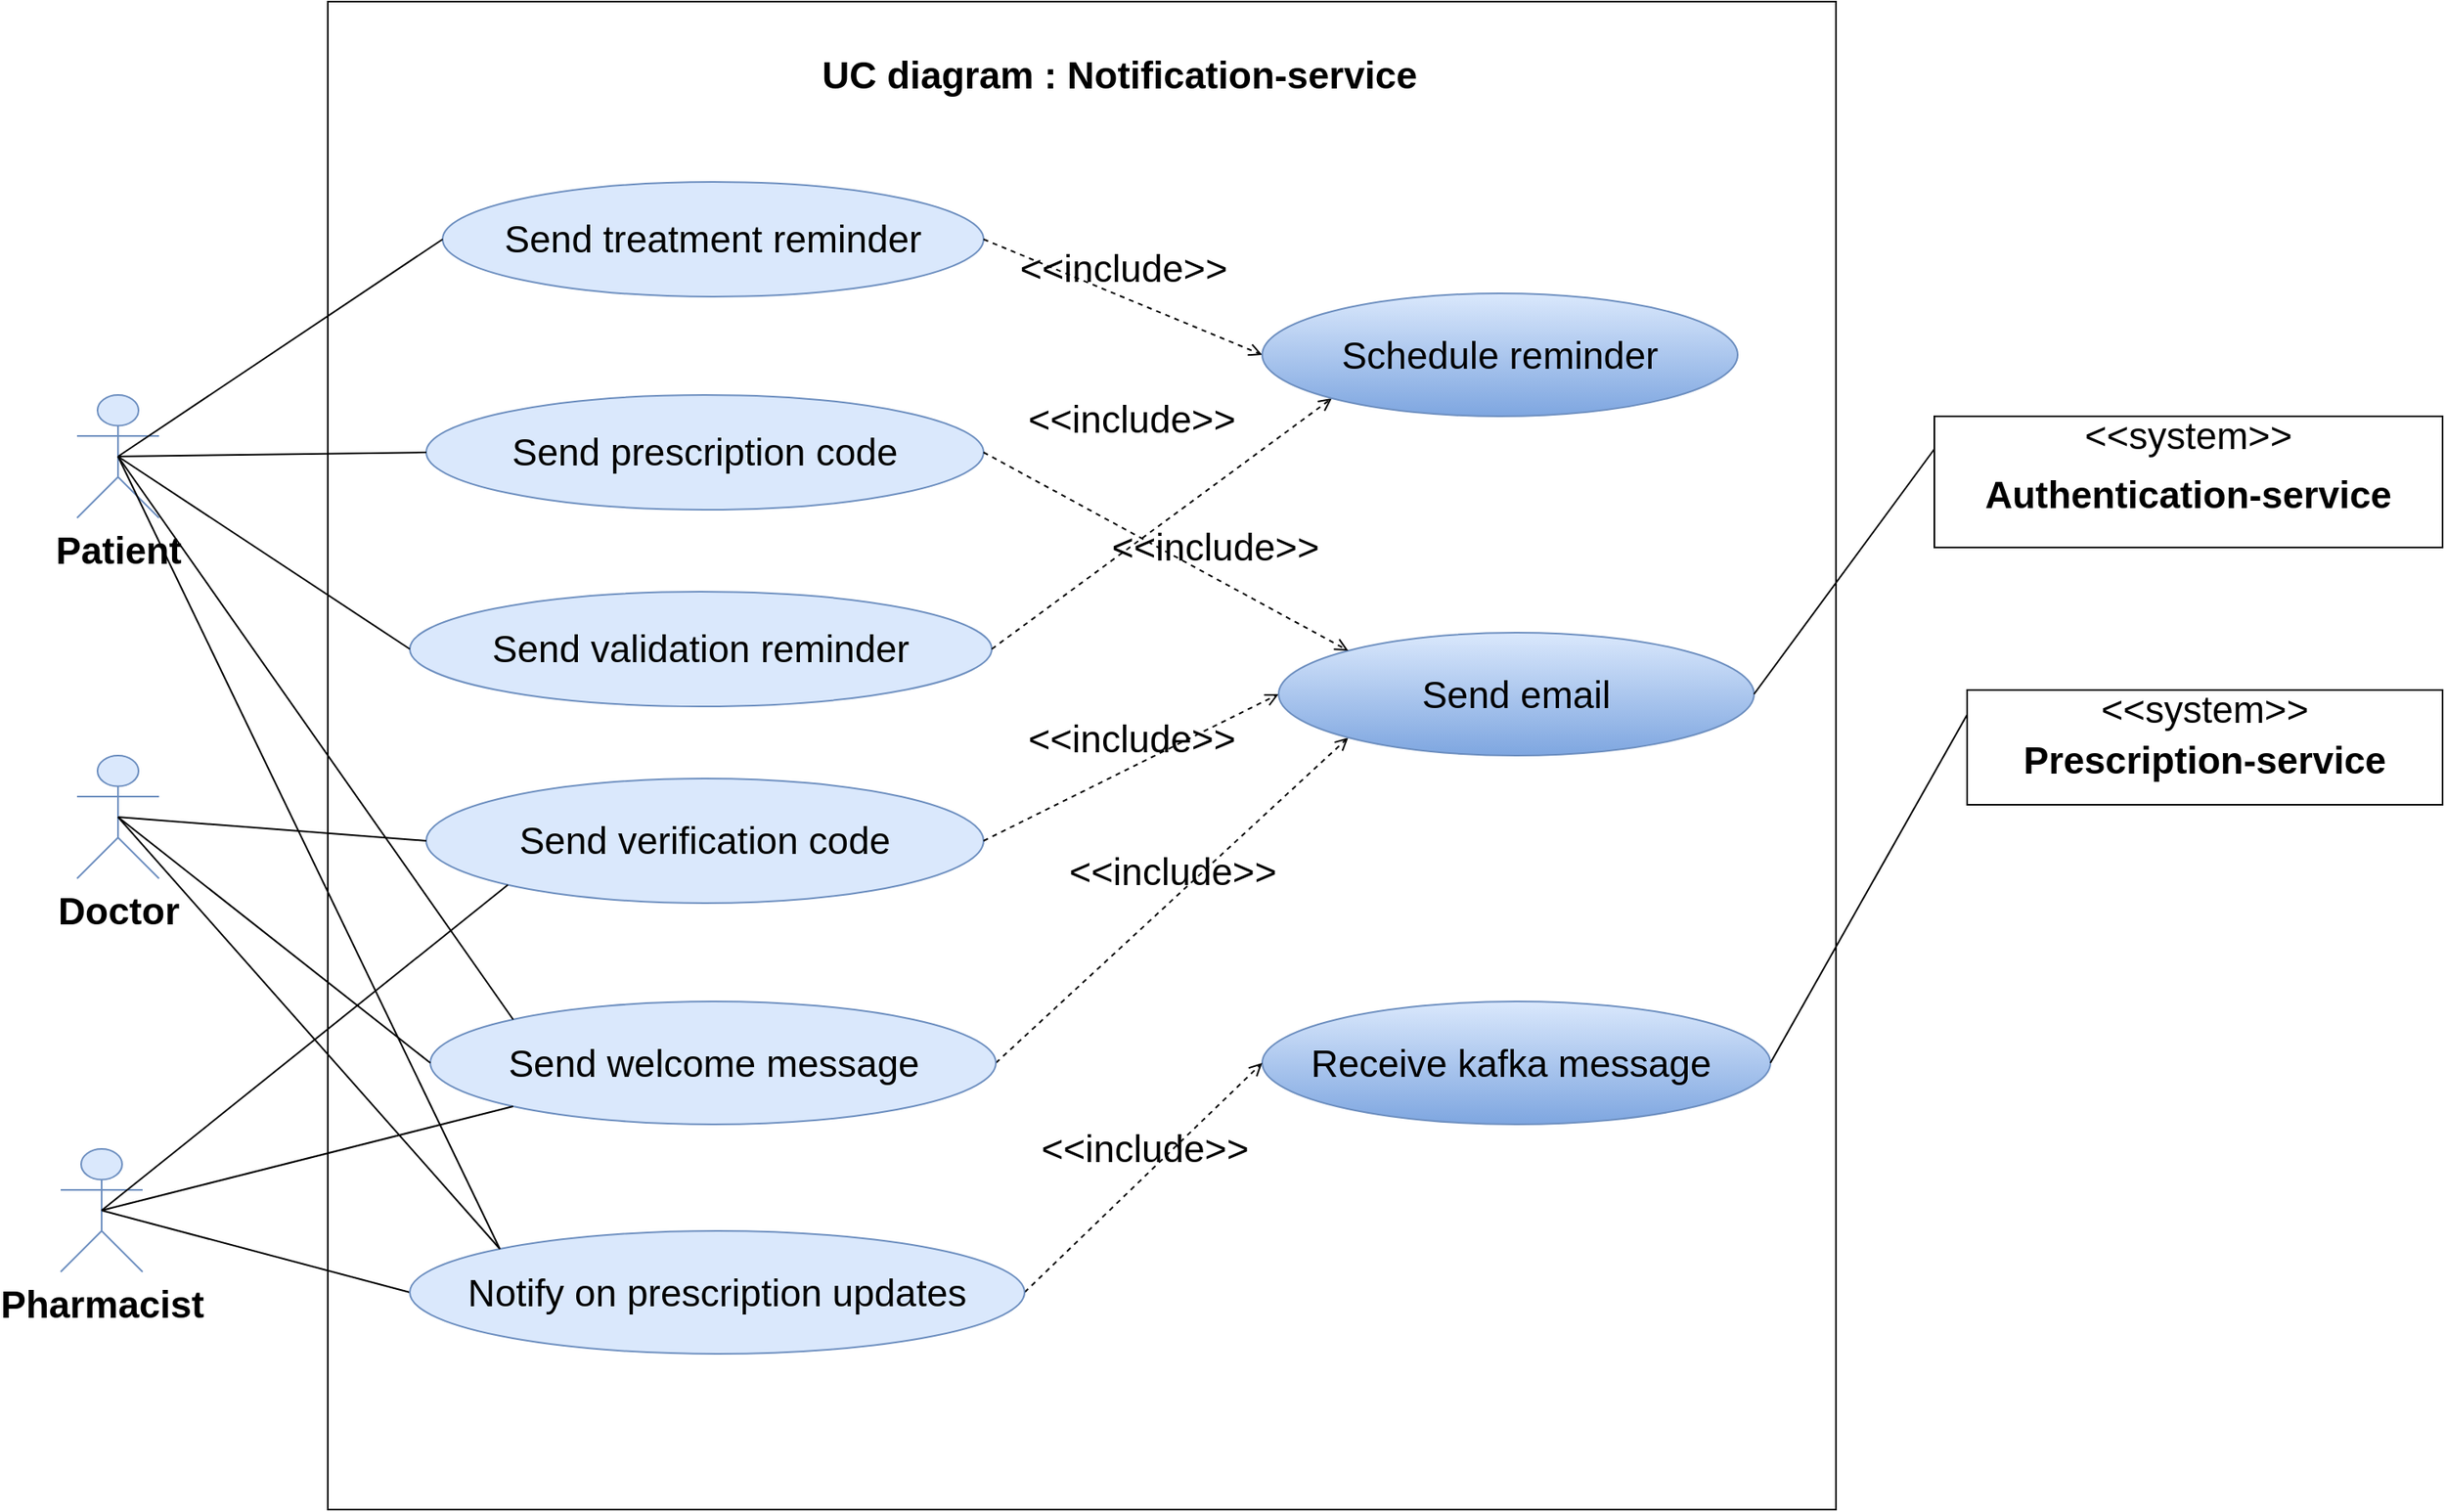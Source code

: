<mxfile version="28.1.2">
  <diagram name="Page-1" id="Hgk5A8NGxYXcA8wS1fOd">
    <mxGraphModel dx="2589" dy="1295" grid="1" gridSize="10" guides="1" tooltips="1" connect="1" arrows="1" fold="1" page="1" pageScale="1" pageWidth="4681" pageHeight="3300" math="0" shadow="0">
      <root>
        <mxCell id="0" />
        <mxCell id="1" parent="0" />
        <mxCell id="_czRCyyz4stW_Tamthie-1" value="&lt;b&gt;&lt;font&gt;Patient&lt;/font&gt;&lt;/b&gt;" style="shape=umlActor;verticalLabelPosition=bottom;verticalAlign=top;html=1;outlineConnect=0;fillColor=#dae8fc;strokeColor=#6c8ebf;fontSize=23;" parent="1" vertex="1">
          <mxGeometry x="447" y="290" width="50" height="75" as="geometry" />
        </mxCell>
        <mxCell id="_czRCyyz4stW_Tamthie-3" value="" style="whiteSpace=wrap;html=1;aspect=fixed;fontSize=23;" parent="1" vertex="1">
          <mxGeometry x="600" y="50" width="920" height="920" as="geometry" />
        </mxCell>
        <mxCell id="_czRCyyz4stW_Tamthie-4" value="&lt;b&gt;&lt;font&gt;UC diagram : Notification-service&lt;/font&gt;&lt;/b&gt;" style="text;html=1;align=center;verticalAlign=middle;whiteSpace=wrap;rounded=0;fontSize=23;" parent="1" vertex="1">
          <mxGeometry x="862.5" y="80" width="440" height="30" as="geometry" />
        </mxCell>
        <mxCell id="_czRCyyz4stW_Tamthie-6" value="Send treatment reminder" style="ellipse;whiteSpace=wrap;html=1;fillColor=#dae8fc;strokeColor=#6c8ebf;fontSize=23;" parent="1" vertex="1">
          <mxGeometry x="670" y="160" width="330" height="70" as="geometry" />
        </mxCell>
        <mxCell id="_czRCyyz4stW_Tamthie-7" value="&lt;table&gt;&lt;tbody&gt;&lt;tr&gt;&lt;td&gt;Send verification code&lt;table&gt;&lt;tbody&gt;&lt;tr&gt;&lt;/tr&gt;&lt;/tbody&gt;&lt;/table&gt;&lt;/td&gt;&lt;/tr&gt;&lt;/tbody&gt;&lt;/table&gt;" style="ellipse;whiteSpace=wrap;html=1;fillColor=#dae8fc;strokeColor=#6c8ebf;fontSize=23;" parent="1" vertex="1">
          <mxGeometry x="660" y="524" width="340" height="76" as="geometry" />
        </mxCell>
        <mxCell id="_czRCyyz4stW_Tamthie-11" value="&lt;table&gt;&lt;tbody&gt;&lt;tr&gt;&lt;td&gt;Receive kafka message&amp;nbsp;&lt;table&gt;&lt;tbody&gt;&lt;tr&gt;&lt;/tr&gt;&lt;/tbody&gt;&lt;/table&gt;&lt;/td&gt;&lt;/tr&gt;&lt;/tbody&gt;&lt;/table&gt;" style="ellipse;whiteSpace=wrap;html=1;fillColor=#dae8fc;strokeColor=#6c8ebf;gradientColor=#7ea6e0;fontSize=23;" parent="1" vertex="1">
          <mxGeometry x="1170" y="660" width="310" height="75" as="geometry" />
        </mxCell>
        <mxCell id="_czRCyyz4stW_Tamthie-12" value="" style="edgeStyle=none;html=1;endArrow=none;verticalAlign=bottom;rounded=0;exitX=0.5;exitY=0.5;exitDx=0;exitDy=0;exitPerimeter=0;entryX=0;entryY=0.5;entryDx=0;entryDy=0;fontSize=23;" parent="1" source="_czRCyyz4stW_Tamthie-1" target="_czRCyyz4stW_Tamthie-6" edge="1">
          <mxGeometry width="160" relative="1" as="geometry">
            <mxPoint x="1060" y="630" as="sourcePoint" />
            <mxPoint x="1220" y="630" as="targetPoint" />
          </mxGeometry>
        </mxCell>
        <mxCell id="_czRCyyz4stW_Tamthie-20" value="&lt;div&gt;Send validation reminder&lt;/div&gt;" style="ellipse;whiteSpace=wrap;html=1;fillColor=#dae8fc;strokeColor=#6c8ebf;fontSize=23;" parent="1" vertex="1">
          <mxGeometry x="650" y="410" width="355" height="70" as="geometry" />
        </mxCell>
        <mxCell id="_czRCyyz4stW_Tamthie-26" value="&lt;b&gt;&lt;font&gt;Doctor&lt;/font&gt;&lt;/b&gt;" style="shape=umlActor;verticalLabelPosition=bottom;verticalAlign=top;html=1;outlineConnect=0;fillColor=#dae8fc;strokeColor=#6c8ebf;fontSize=23;" parent="1" vertex="1">
          <mxGeometry x="447" y="510" width="50" height="75" as="geometry" />
        </mxCell>
        <mxCell id="_czRCyyz4stW_Tamthie-28" value="&amp;lt;&amp;lt;include&amp;gt;&amp;gt;" style="edgeStyle=none;html=1;endArrow=open;verticalAlign=bottom;dashed=1;labelBackgroundColor=none;rounded=0;exitX=1;exitY=0.5;exitDx=0;exitDy=0;entryX=0;entryY=1;entryDx=0;entryDy=0;fontSize=23;" parent="1" source="_czRCyyz4stW_Tamthie-20" target="RI0vNIRPvaZPcvNi2b6x-4" edge="1">
          <mxGeometry x="0.096" y="48" width="160" relative="1" as="geometry">
            <mxPoint x="860" y="650" as="sourcePoint" />
            <mxPoint x="1020" y="650" as="targetPoint" />
            <mxPoint as="offset" />
          </mxGeometry>
        </mxCell>
        <mxCell id="_czRCyyz4stW_Tamthie-29" value="&lt;b&gt;&lt;font&gt;Pharmacist&lt;/font&gt;&lt;/b&gt;" style="shape=umlActor;verticalLabelPosition=bottom;verticalAlign=top;html=1;outlineConnect=0;fillColor=#dae8fc;strokeColor=#6c8ebf;fontSize=23;" parent="1" vertex="1">
          <mxGeometry x="437" y="750" width="50" height="75" as="geometry" />
        </mxCell>
        <mxCell id="_czRCyyz4stW_Tamthie-30" value="&amp;lt;&amp;lt;include&amp;gt;&amp;gt;" style="edgeStyle=none;html=1;endArrow=open;verticalAlign=bottom;dashed=1;labelBackgroundColor=none;rounded=0;entryX=0;entryY=0.5;entryDx=0;entryDy=0;exitX=1;exitY=0.5;exitDx=0;exitDy=0;fontSize=23;" parent="1" source="_czRCyyz4stW_Tamthie-40" target="_czRCyyz4stW_Tamthie-11" edge="1">
          <mxGeometry width="160" relative="1" as="geometry">
            <mxPoint x="1030.0" y="865" as="sourcePoint" />
            <mxPoint x="1020" y="650" as="targetPoint" />
          </mxGeometry>
        </mxCell>
        <mxCell id="_czRCyyz4stW_Tamthie-33" value="" style="edgeStyle=none;html=1;endArrow=none;verticalAlign=bottom;rounded=0;entryX=0;entryY=0.5;entryDx=0;entryDy=0;fontSize=23;exitX=0.5;exitY=0.5;exitDx=0;exitDy=0;exitPerimeter=0;" parent="1" source="_czRCyyz4stW_Tamthie-1" target="_czRCyyz4stW_Tamthie-20" edge="1">
          <mxGeometry width="160" relative="1" as="geometry">
            <mxPoint x="460" y="328" as="sourcePoint" />
            <mxPoint x="1180" y="660" as="targetPoint" />
          </mxGeometry>
        </mxCell>
        <mxCell id="_czRCyyz4stW_Tamthie-34" value="&amp;lt;&amp;lt;include&amp;gt;&amp;gt;" style="edgeStyle=none;html=1;endArrow=open;verticalAlign=bottom;dashed=1;labelBackgroundColor=none;rounded=0;exitX=1;exitY=0.5;exitDx=0;exitDy=0;entryX=0;entryY=0.5;entryDx=0;entryDy=0;fontSize=23;" parent="1" source="_czRCyyz4stW_Tamthie-6" target="RI0vNIRPvaZPcvNi2b6x-4" edge="1">
          <mxGeometry width="160" relative="1" as="geometry">
            <mxPoint x="1200" y="660" as="sourcePoint" />
            <mxPoint x="1360" y="660" as="targetPoint" />
          </mxGeometry>
        </mxCell>
        <mxCell id="_czRCyyz4stW_Tamthie-35" value="" style="fontStyle=1;align=center;verticalAlign=middle;childLayout=stackLayout;horizontal=1;horizontalStack=0;resizeParent=1;resizeParentMax=0;resizeLast=0;marginBottom=0;fontSize=23;" parent="1" vertex="1">
          <mxGeometry x="1600" y="470" width="290" height="70" as="geometry" />
        </mxCell>
        <mxCell id="_czRCyyz4stW_Tamthie-36" value="&amp;lt;&amp;lt;system&amp;gt;&amp;gt;" style="html=1;align=center;spacing=0;verticalAlign=middle;strokeColor=none;fillColor=none;whiteSpace=wrap;spacingTop=3;fontSize=23;" parent="_czRCyyz4stW_Tamthie-35" vertex="1">
          <mxGeometry width="290" height="20" as="geometry" />
        </mxCell>
        <mxCell id="_czRCyyz4stW_Tamthie-37" value="Prescription-service" style="html=1;align=center;spacing=0;verticalAlign=middle;strokeColor=none;fillColor=none;whiteSpace=wrap;spacingBottom=4;fontStyle=1;fontSize=23;" parent="_czRCyyz4stW_Tamthie-35" vertex="1">
          <mxGeometry y="20" width="290" height="50" as="geometry" />
        </mxCell>
        <mxCell id="_czRCyyz4stW_Tamthie-38" value="" style="edgeStyle=none;html=1;endArrow=none;verticalAlign=bottom;rounded=0;exitX=1;exitY=0.5;exitDx=0;exitDy=0;entryX=0;entryY=0.75;entryDx=0;entryDy=0;fontSize=23;" parent="1" source="_czRCyyz4stW_Tamthie-11" target="_czRCyyz4stW_Tamthie-36" edge="1">
          <mxGeometry width="160" relative="1" as="geometry">
            <mxPoint x="1510" y="670" as="sourcePoint" />
            <mxPoint x="1670" y="670" as="targetPoint" />
          </mxGeometry>
        </mxCell>
        <mxCell id="_czRCyyz4stW_Tamthie-39" value="" style="edgeStyle=none;html=1;endArrow=none;verticalAlign=bottom;rounded=0;entryX=0;entryY=0.5;entryDx=0;entryDy=0;exitX=0.5;exitY=0.5;exitDx=0;exitDy=0;exitPerimeter=0;fontSize=23;" parent="1" source="_czRCyyz4stW_Tamthie-29" target="_czRCyyz4stW_Tamthie-40" edge="1">
          <mxGeometry width="160" relative="1" as="geometry">
            <mxPoint x="920" y="580" as="sourcePoint" />
            <mxPoint x="683.39" y="836.7" as="targetPoint" />
          </mxGeometry>
        </mxCell>
        <mxCell id="_czRCyyz4stW_Tamthie-40" value="&lt;table&gt;&lt;tbody&gt;&lt;tr&gt;&lt;td&gt;Notify on prescription updates&lt;table&gt;&lt;tbody&gt;&lt;tr&gt;&lt;/tr&gt;&lt;/tbody&gt;&lt;/table&gt;&lt;/td&gt;&lt;/tr&gt;&lt;/tbody&gt;&lt;/table&gt;" style="ellipse;whiteSpace=wrap;html=1;fillColor=#dae8fc;strokeColor=#6c8ebf;fontSize=23;" parent="1" vertex="1">
          <mxGeometry x="650" y="800" width="375" height="75" as="geometry" />
        </mxCell>
        <mxCell id="_czRCyyz4stW_Tamthie-42" value="" style="edgeStyle=none;html=1;endArrow=none;verticalAlign=bottom;rounded=0;exitX=0.5;exitY=0.5;exitDx=0;exitDy=0;exitPerimeter=0;entryX=0;entryY=0;entryDx=0;entryDy=0;fontSize=23;" parent="1" source="_czRCyyz4stW_Tamthie-26" target="_czRCyyz4stW_Tamthie-40" edge="1">
          <mxGeometry width="160" relative="1" as="geometry">
            <mxPoint x="840" y="610" as="sourcePoint" />
            <mxPoint x="1000" y="610" as="targetPoint" />
          </mxGeometry>
        </mxCell>
        <mxCell id="_czRCyyz4stW_Tamthie-43" value="&amp;lt;&amp;lt;include&amp;gt;&amp;gt;" style="edgeStyle=none;html=1;endArrow=open;verticalAlign=bottom;dashed=1;labelBackgroundColor=none;rounded=0;entryX=0;entryY=0.5;entryDx=0;entryDy=0;exitX=1;exitY=0.5;exitDx=0;exitDy=0;fontSize=23;" parent="1" source="_czRCyyz4stW_Tamthie-7" target="RI0vNIRPvaZPcvNi2b6x-5" edge="1">
          <mxGeometry width="160" relative="1" as="geometry">
            <mxPoint x="770" y="610" as="sourcePoint" />
            <mxPoint x="930" y="610" as="targetPoint" />
          </mxGeometry>
        </mxCell>
        <mxCell id="_czRCyyz4stW_Tamthie-44" value="&amp;lt;&amp;lt;include&amp;gt;&amp;gt;" style="edgeStyle=none;html=1;endArrow=open;verticalAlign=bottom;dashed=1;labelBackgroundColor=none;rounded=0;exitX=1;exitY=0.5;exitDx=0;exitDy=0;entryX=0;entryY=1;entryDx=0;entryDy=0;fontSize=23;" parent="1" source="RI0vNIRPvaZPcvNi2b6x-9" target="RI0vNIRPvaZPcvNi2b6x-5" edge="1">
          <mxGeometry width="160" relative="1" as="geometry">
            <mxPoint x="770" y="610" as="sourcePoint" />
            <mxPoint x="930" y="610" as="targetPoint" />
          </mxGeometry>
        </mxCell>
        <mxCell id="RI0vNIRPvaZPcvNi2b6x-4" value="&lt;table&gt;&lt;tbody&gt;&lt;tr&gt;&lt;td&gt;Schedule reminder&lt;table&gt;&lt;tbody&gt;&lt;tr&gt;&lt;/tr&gt;&lt;/tbody&gt;&lt;/table&gt;&lt;/td&gt;&lt;/tr&gt;&lt;/tbody&gt;&lt;/table&gt;" style="ellipse;whiteSpace=wrap;html=1;fillColor=#dae8fc;strokeColor=#6c8ebf;gradientColor=#7ea6e0;fontSize=23;" parent="1" vertex="1">
          <mxGeometry x="1170" y="228" width="290" height="75" as="geometry" />
        </mxCell>
        <mxCell id="RI0vNIRPvaZPcvNi2b6x-5" value="&lt;table&gt;&lt;tbody&gt;&lt;tr&gt;&lt;td&gt;Send email&lt;table&gt;&lt;tbody&gt;&lt;tr&gt;&lt;/tr&gt;&lt;/tbody&gt;&lt;/table&gt;&lt;/td&gt;&lt;/tr&gt;&lt;/tbody&gt;&lt;/table&gt;" style="ellipse;whiteSpace=wrap;html=1;fillColor=#dae8fc;strokeColor=#6c8ebf;gradientColor=#7ea6e0;fontSize=23;" parent="1" vertex="1">
          <mxGeometry x="1180" y="435" width="290" height="75" as="geometry" />
        </mxCell>
        <mxCell id="RI0vNIRPvaZPcvNi2b6x-6" value="" style="fontStyle=1;align=center;verticalAlign=middle;childLayout=stackLayout;horizontal=1;horizontalStack=0;resizeParent=1;resizeParentMax=0;resizeLast=0;marginBottom=0;fontSize=23;" parent="1" vertex="1">
          <mxGeometry x="1580" y="303" width="310" height="80" as="geometry" />
        </mxCell>
        <mxCell id="RI0vNIRPvaZPcvNi2b6x-7" value="&amp;lt;&amp;lt;system&amp;gt;&amp;gt;" style="html=1;align=center;spacing=0;verticalAlign=middle;strokeColor=none;fillColor=none;whiteSpace=wrap;spacingTop=3;fontSize=23;" parent="RI0vNIRPvaZPcvNi2b6x-6" vertex="1">
          <mxGeometry width="310" height="20" as="geometry" />
        </mxCell>
        <mxCell id="RI0vNIRPvaZPcvNi2b6x-8" value="Authentication-service" style="html=1;align=center;spacing=0;verticalAlign=middle;strokeColor=none;fillColor=none;whiteSpace=wrap;spacingBottom=4;fontStyle=1;fontSize=23;" parent="RI0vNIRPvaZPcvNi2b6x-6" vertex="1">
          <mxGeometry y="20" width="310" height="60" as="geometry" />
        </mxCell>
        <mxCell id="RI0vNIRPvaZPcvNi2b6x-9" value="&lt;table&gt;&lt;tbody&gt;&lt;tr&gt;&lt;td&gt;Send welcome message&lt;table&gt;&lt;tbody&gt;&lt;tr&gt;&lt;/tr&gt;&lt;/tbody&gt;&lt;/table&gt;&lt;/td&gt;&lt;/tr&gt;&lt;/tbody&gt;&lt;/table&gt;" style="ellipse;whiteSpace=wrap;html=1;fillColor=#dae8fc;strokeColor=#6c8ebf;fontSize=23;" parent="1" vertex="1">
          <mxGeometry x="662.5" y="660" width="345" height="75" as="geometry" />
        </mxCell>
        <mxCell id="RI0vNIRPvaZPcvNi2b6x-10" value="" style="edgeStyle=none;html=1;endArrow=none;verticalAlign=bottom;rounded=0;exitX=1;exitY=0.5;exitDx=0;exitDy=0;entryX=0;entryY=0;entryDx=0;entryDy=0;fontSize=23;" parent="1" source="RI0vNIRPvaZPcvNi2b6x-5" target="RI0vNIRPvaZPcvNi2b6x-8" edge="1">
          <mxGeometry width="160" relative="1" as="geometry">
            <mxPoint x="1560" y="410.5" as="sourcePoint" />
            <mxPoint x="1640" y="603" as="targetPoint" />
          </mxGeometry>
        </mxCell>
        <mxCell id="RI0vNIRPvaZPcvNi2b6x-11" value="" style="edgeStyle=none;html=1;endArrow=none;verticalAlign=bottom;rounded=0;exitX=0.5;exitY=0.5;exitDx=0;exitDy=0;exitPerimeter=0;entryX=0;entryY=0.5;entryDx=0;entryDy=0;fontSize=23;" parent="1" source="_czRCyyz4stW_Tamthie-26" target="_czRCyyz4stW_Tamthie-7" edge="1">
          <mxGeometry width="160" relative="1" as="geometry">
            <mxPoint x="490" y="500" as="sourcePoint" />
            <mxPoint x="675" y="727" as="targetPoint" />
          </mxGeometry>
        </mxCell>
        <mxCell id="RI0vNIRPvaZPcvNi2b6x-12" value="" style="edgeStyle=none;html=1;endArrow=none;verticalAlign=bottom;rounded=0;exitX=0.5;exitY=0.5;exitDx=0;exitDy=0;exitPerimeter=0;entryX=0;entryY=1;entryDx=0;entryDy=0;fontSize=23;" parent="1" source="_czRCyyz4stW_Tamthie-29" target="_czRCyyz4stW_Tamthie-7" edge="1">
          <mxGeometry width="160" relative="1" as="geometry">
            <mxPoint x="540" y="690" as="sourcePoint" />
            <mxPoint x="725" y="917" as="targetPoint" />
          </mxGeometry>
        </mxCell>
        <mxCell id="RI0vNIRPvaZPcvNi2b6x-13" value="" style="edgeStyle=none;html=1;endArrow=none;verticalAlign=bottom;rounded=0;exitX=0.5;exitY=0.5;exitDx=0;exitDy=0;exitPerimeter=0;entryX=0;entryY=0.5;entryDx=0;entryDy=0;fontSize=23;" parent="1" source="_czRCyyz4stW_Tamthie-26" target="RI0vNIRPvaZPcvNi2b6x-9" edge="1">
          <mxGeometry width="160" relative="1" as="geometry">
            <mxPoint x="410" y="690" as="sourcePoint" />
            <mxPoint x="595" y="967" as="targetPoint" />
          </mxGeometry>
        </mxCell>
        <mxCell id="RI0vNIRPvaZPcvNi2b6x-14" value="" style="edgeStyle=none;html=1;endArrow=none;verticalAlign=bottom;rounded=0;exitX=0.5;exitY=0.5;exitDx=0;exitDy=0;exitPerimeter=0;entryX=0;entryY=1;entryDx=0;entryDy=0;fontSize=23;" parent="1" source="_czRCyyz4stW_Tamthie-29" target="RI0vNIRPvaZPcvNi2b6x-9" edge="1">
          <mxGeometry width="160" relative="1" as="geometry">
            <mxPoint x="600" y="730" as="sourcePoint" />
            <mxPoint x="785" y="1007" as="targetPoint" />
          </mxGeometry>
        </mxCell>
        <mxCell id="RI0vNIRPvaZPcvNi2b6x-15" value="" style="edgeStyle=none;html=1;endArrow=none;verticalAlign=bottom;rounded=0;exitX=0.5;exitY=0.5;exitDx=0;exitDy=0;exitPerimeter=0;entryX=0;entryY=0;entryDx=0;entryDy=0;fontSize=23;" parent="1" source="_czRCyyz4stW_Tamthie-1" target="RI0vNIRPvaZPcvNi2b6x-9" edge="1">
          <mxGeometry width="160" relative="1" as="geometry">
            <mxPoint x="660" y="720" as="sourcePoint" />
            <mxPoint x="845" y="997" as="targetPoint" />
          </mxGeometry>
        </mxCell>
        <mxCell id="RI0vNIRPvaZPcvNi2b6x-16" value="&lt;table&gt;&lt;tbody&gt;&lt;tr&gt;&lt;td&gt;Send prescription code&lt;table&gt;&lt;tbody&gt;&lt;tr&gt;&lt;/tr&gt;&lt;/tbody&gt;&lt;/table&gt;&lt;/td&gt;&lt;/tr&gt;&lt;/tbody&gt;&lt;/table&gt;" style="ellipse;whiteSpace=wrap;html=1;fillColor=#dae8fc;strokeColor=#6c8ebf;fontSize=23;" parent="1" vertex="1">
          <mxGeometry x="660" y="290" width="340" height="70" as="geometry" />
        </mxCell>
        <mxCell id="RI0vNIRPvaZPcvNi2b6x-17" value="" style="edgeStyle=none;html=1;endArrow=none;verticalAlign=bottom;rounded=0;entryX=0;entryY=0.5;entryDx=0;entryDy=0;fontSize=23;exitX=0.5;exitY=0.5;exitDx=0;exitDy=0;exitPerimeter=0;" parent="1" source="_czRCyyz4stW_Tamthie-1" target="RI0vNIRPvaZPcvNi2b6x-16" edge="1">
          <mxGeometry width="160" relative="1" as="geometry">
            <mxPoint x="470" y="333" as="sourcePoint" />
            <mxPoint x="765" y="333" as="targetPoint" />
          </mxGeometry>
        </mxCell>
        <mxCell id="RI0vNIRPvaZPcvNi2b6x-18" value="&amp;lt;&amp;lt;include&amp;gt;&amp;gt;" style="edgeStyle=none;html=1;endArrow=open;verticalAlign=bottom;dashed=1;labelBackgroundColor=none;rounded=0;exitX=1;exitY=0.5;exitDx=0;exitDy=0;entryX=0;entryY=0;entryDx=0;entryDy=0;fontSize=23;" parent="1" source="RI0vNIRPvaZPcvNi2b6x-16" target="RI0vNIRPvaZPcvNi2b6x-5" edge="1">
          <mxGeometry x="0.25" y="1" width="160" relative="1" as="geometry">
            <mxPoint x="1140" y="363" as="sourcePoint" />
            <mxPoint x="1410" y="270" as="targetPoint" />
            <mxPoint x="1" as="offset" />
          </mxGeometry>
        </mxCell>
        <mxCell id="RI0vNIRPvaZPcvNi2b6x-20" value="" style="edgeStyle=none;html=1;endArrow=none;verticalAlign=bottom;rounded=0;exitX=0.5;exitY=0.5;exitDx=0;exitDy=0;exitPerimeter=0;entryX=0;entryY=0;entryDx=0;entryDy=0;fontSize=23;" parent="1" source="_czRCyyz4stW_Tamthie-1" target="_czRCyyz4stW_Tamthie-40" edge="1">
          <mxGeometry width="160" relative="1" as="geometry">
            <mxPoint x="510" y="610" as="sourcePoint" />
            <mxPoint x="741" y="873" as="targetPoint" />
          </mxGeometry>
        </mxCell>
      </root>
    </mxGraphModel>
  </diagram>
</mxfile>
